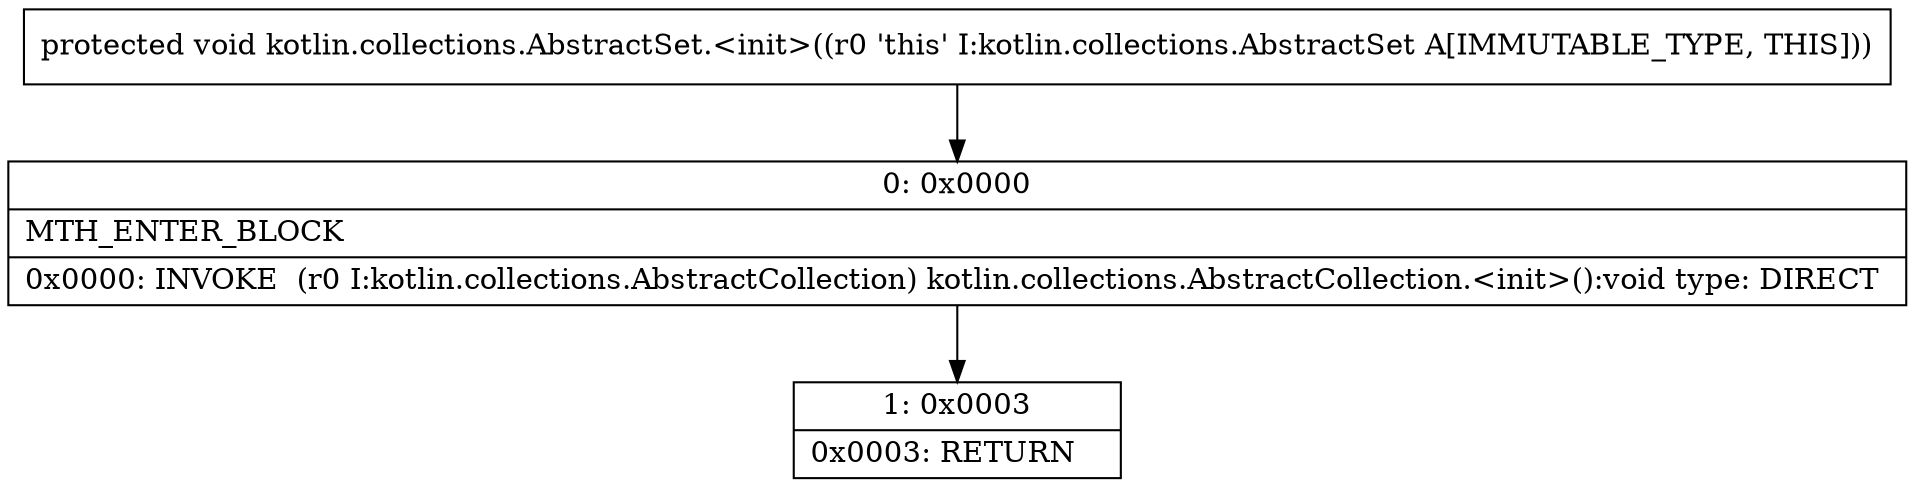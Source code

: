 digraph "CFG forkotlin.collections.AbstractSet.\<init\>()V" {
Node_0 [shape=record,label="{0\:\ 0x0000|MTH_ENTER_BLOCK\l|0x0000: INVOKE  (r0 I:kotlin.collections.AbstractCollection) kotlin.collections.AbstractCollection.\<init\>():void type: DIRECT \l}"];
Node_1 [shape=record,label="{1\:\ 0x0003|0x0003: RETURN   \l}"];
MethodNode[shape=record,label="{protected void kotlin.collections.AbstractSet.\<init\>((r0 'this' I:kotlin.collections.AbstractSet A[IMMUTABLE_TYPE, THIS])) }"];
MethodNode -> Node_0;
Node_0 -> Node_1;
}

